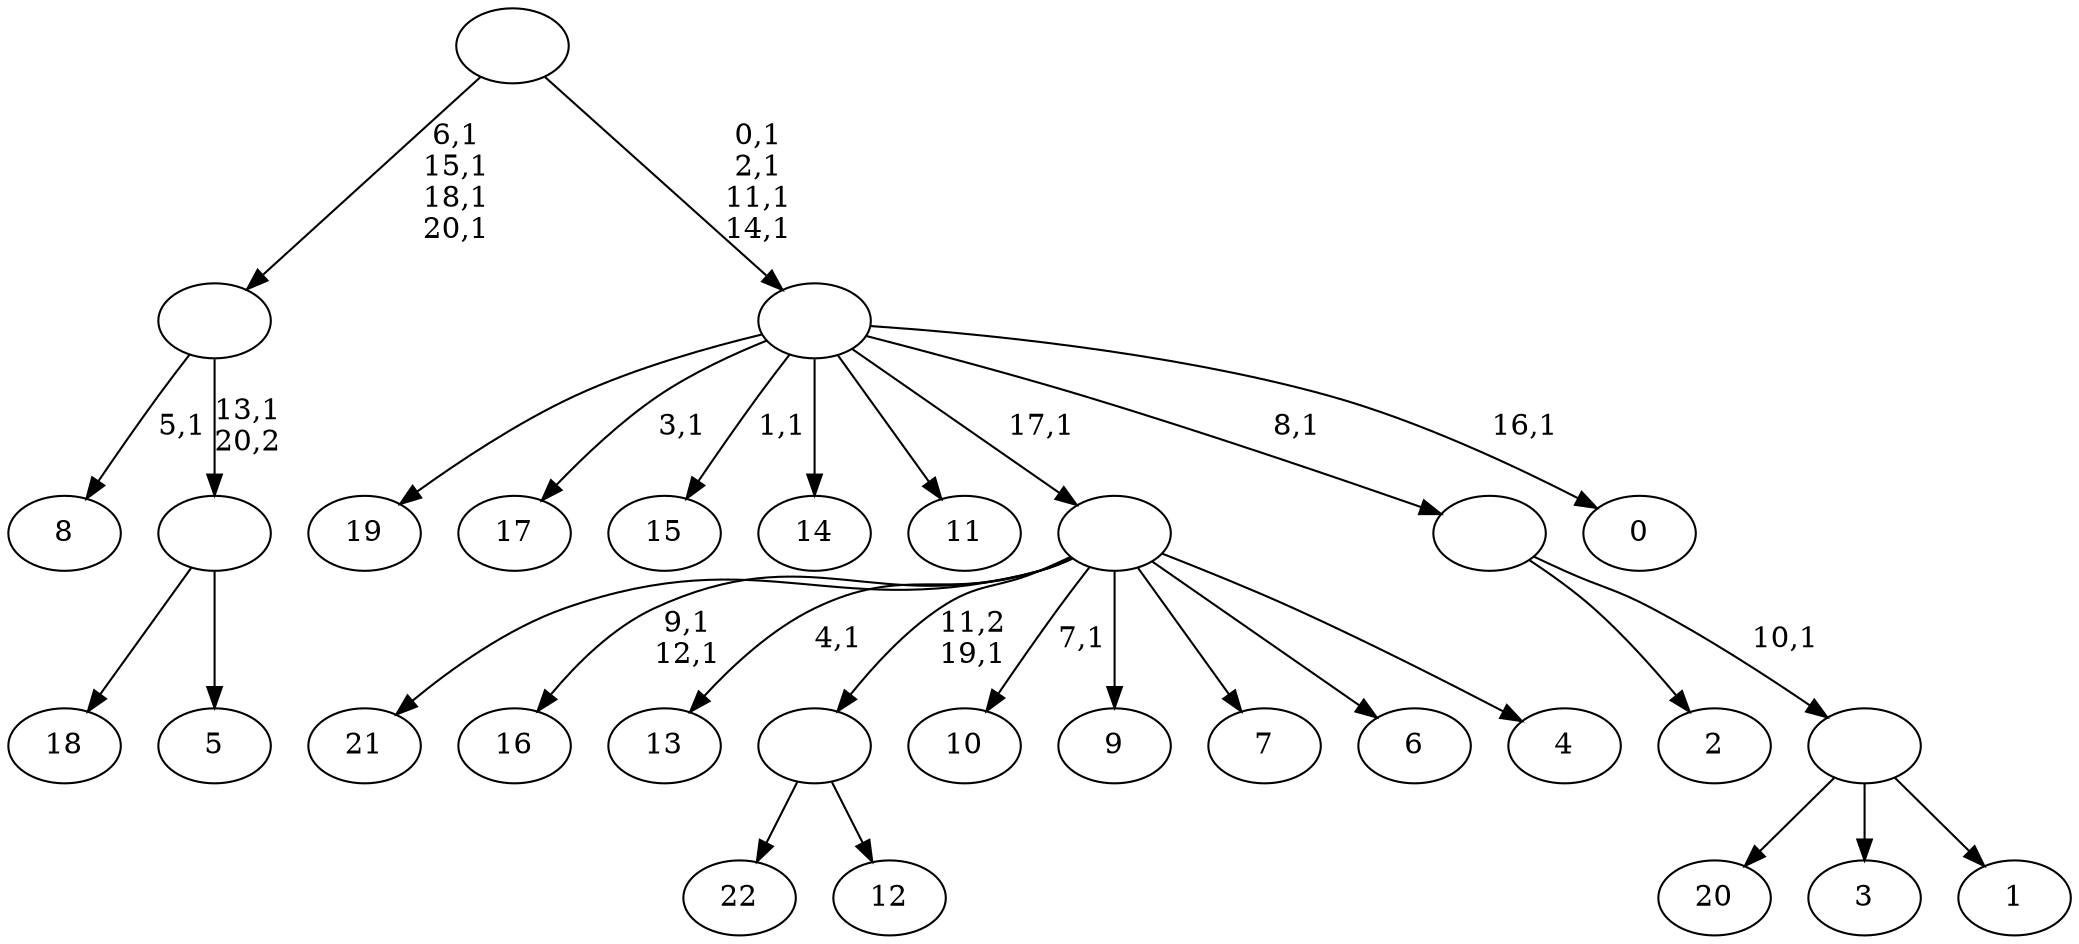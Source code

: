 digraph T {
	44 [label="22"]
	43 [label="21"]
	42 [label="20"]
	41 [label="19"]
	40 [label="18"]
	39 [label="17"]
	37 [label="16"]
	34 [label="15"]
	32 [label="14"]
	31 [label="13"]
	29 [label="12"]
	28 [label=""]
	27 [label="11"]
	26 [label="10"]
	24 [label="9"]
	23 [label="8"]
	21 [label="7"]
	20 [label="6"]
	19 [label="5"]
	18 [label=""]
	17 [label=""]
	13 [label="4"]
	12 [label=""]
	11 [label="3"]
	10 [label="2"]
	9 [label="1"]
	8 [label=""]
	7 [label=""]
	6 [label="0"]
	4 [label=""]
	0 [label=""]
	28 -> 44 [label=""]
	28 -> 29 [label=""]
	18 -> 40 [label=""]
	18 -> 19 [label=""]
	17 -> 23 [label="5,1"]
	17 -> 18 [label="13,1\n20,2"]
	12 -> 26 [label="7,1"]
	12 -> 31 [label="4,1"]
	12 -> 37 [label="9,1\n12,1"]
	12 -> 43 [label=""]
	12 -> 28 [label="11,2\n19,1"]
	12 -> 24 [label=""]
	12 -> 21 [label=""]
	12 -> 20 [label=""]
	12 -> 13 [label=""]
	8 -> 42 [label=""]
	8 -> 11 [label=""]
	8 -> 9 [label=""]
	7 -> 10 [label=""]
	7 -> 8 [label="10,1"]
	4 -> 6 [label="16,1"]
	4 -> 34 [label="1,1"]
	4 -> 39 [label="3,1"]
	4 -> 41 [label=""]
	4 -> 32 [label=""]
	4 -> 27 [label=""]
	4 -> 12 [label="17,1"]
	4 -> 7 [label="8,1"]
	0 -> 4 [label="0,1\n2,1\n11,1\n14,1"]
	0 -> 17 [label="6,1\n15,1\n18,1\n20,1"]
}
